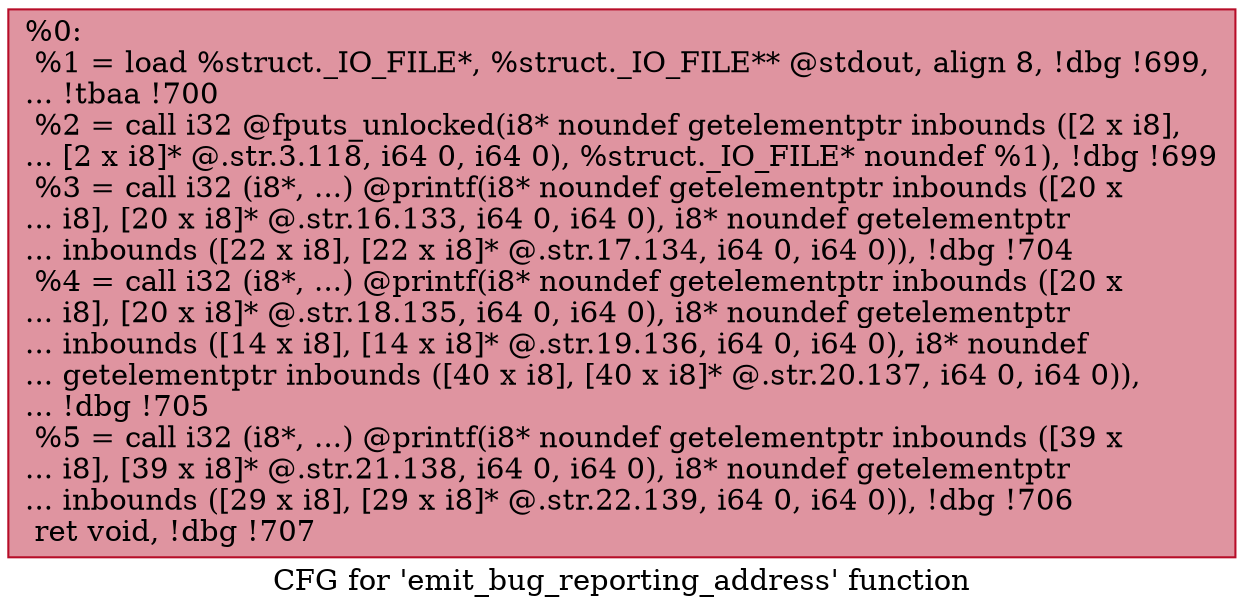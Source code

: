 digraph "CFG for 'emit_bug_reporting_address' function" {
	label="CFG for 'emit_bug_reporting_address' function";

	Node0x197b640 [shape=record,color="#b70d28ff", style=filled, fillcolor="#b70d2870",label="{%0:\l  %1 = load %struct._IO_FILE*, %struct._IO_FILE** @stdout, align 8, !dbg !699,\l... !tbaa !700\l  %2 = call i32 @fputs_unlocked(i8* noundef getelementptr inbounds ([2 x i8],\l... [2 x i8]* @.str.3.118, i64 0, i64 0), %struct._IO_FILE* noundef %1), !dbg !699\l  %3 = call i32 (i8*, ...) @printf(i8* noundef getelementptr inbounds ([20 x\l... i8], [20 x i8]* @.str.16.133, i64 0, i64 0), i8* noundef getelementptr\l... inbounds ([22 x i8], [22 x i8]* @.str.17.134, i64 0, i64 0)), !dbg !704\l  %4 = call i32 (i8*, ...) @printf(i8* noundef getelementptr inbounds ([20 x\l... i8], [20 x i8]* @.str.18.135, i64 0, i64 0), i8* noundef getelementptr\l... inbounds ([14 x i8], [14 x i8]* @.str.19.136, i64 0, i64 0), i8* noundef\l... getelementptr inbounds ([40 x i8], [40 x i8]* @.str.20.137, i64 0, i64 0)),\l... !dbg !705\l  %5 = call i32 (i8*, ...) @printf(i8* noundef getelementptr inbounds ([39 x\l... i8], [39 x i8]* @.str.21.138, i64 0, i64 0), i8* noundef getelementptr\l... inbounds ([29 x i8], [29 x i8]* @.str.22.139, i64 0, i64 0)), !dbg !706\l  ret void, !dbg !707\l}"];
}
